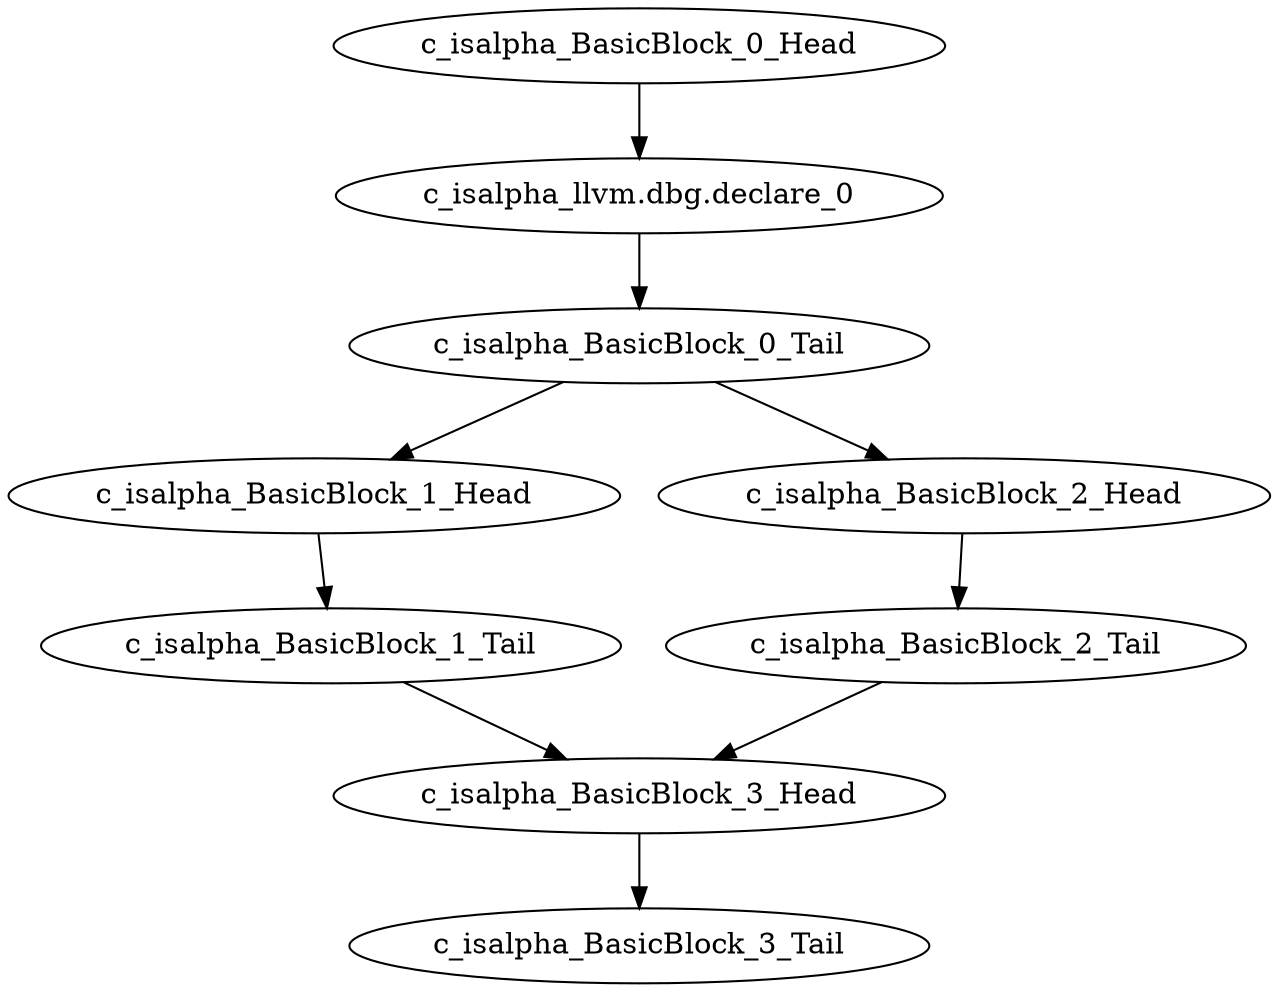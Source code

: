 digraph G {
    "c_isalpha_BasicBlock_1_Head" -> "c_isalpha_BasicBlock_1_Tail"
    "c_isalpha_BasicBlock_0_Tail" -> "c_isalpha_BasicBlock_1_Head"
    "c_isalpha_BasicBlock_0_Tail" -> "c_isalpha_BasicBlock_2_Head"
    "c_isalpha_BasicBlock_2_Head" -> "c_isalpha_BasicBlock_2_Tail"
    "c_isalpha_BasicBlock_0_Head" -> "c_isalpha_llvm.dbg.declare_0"
    "c_isalpha_BasicBlock_3_Head" -> "c_isalpha_BasicBlock_3_Tail"
    "c_isalpha_BasicBlock_2_Tail" -> "c_isalpha_BasicBlock_3_Head"
    "c_isalpha_llvm.dbg.declare_0" -> "c_isalpha_BasicBlock_0_Tail"
    "c_isalpha_BasicBlock_1_Tail" -> "c_isalpha_BasicBlock_3_Head"
}
